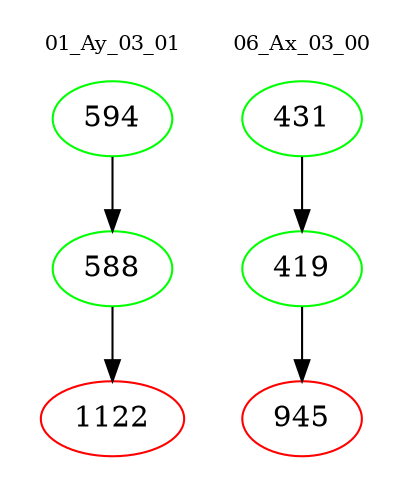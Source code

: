 digraph{
subgraph cluster_0 {
color = white
label = "01_Ay_03_01";
fontsize=10;
T0_594 [label="594", color="green"]
T0_594 -> T0_588 [color="black"]
T0_588 [label="588", color="green"]
T0_588 -> T0_1122 [color="black"]
T0_1122 [label="1122", color="red"]
}
subgraph cluster_1 {
color = white
label = "06_Ax_03_00";
fontsize=10;
T1_431 [label="431", color="green"]
T1_431 -> T1_419 [color="black"]
T1_419 [label="419", color="green"]
T1_419 -> T1_945 [color="black"]
T1_945 [label="945", color="red"]
}
}
